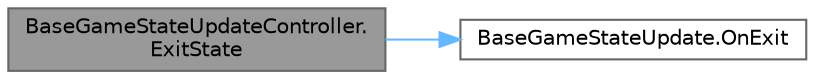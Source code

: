 digraph "BaseGameStateUpdateController.ExitState"
{
 // LATEX_PDF_SIZE
  bgcolor="transparent";
  edge [fontname=Helvetica,fontsize=10,labelfontname=Helvetica,labelfontsize=10];
  node [fontname=Helvetica,fontsize=10,shape=box,height=0.2,width=0.4];
  rankdir="LR";
  Node1 [id="Node000001",label="BaseGameStateUpdateController.\lExitState",height=0.2,width=0.4,color="gray40", fillcolor="grey60", style="filled", fontcolor="black",tooltip="終了処理"];
  Node1 -> Node2 [id="edge1_Node000001_Node000002",color="steelblue1",style="solid",tooltip=" "];
  Node2 [id="Node000002",label="BaseGameStateUpdate.OnExit",height=0.2,width=0.4,color="grey40", fillcolor="white", style="filled",URL="$class_base_game_state_update.html#a52d22e733ca2b52b0f09443ac9bbb3cd",tooltip="終了処理"];
}

